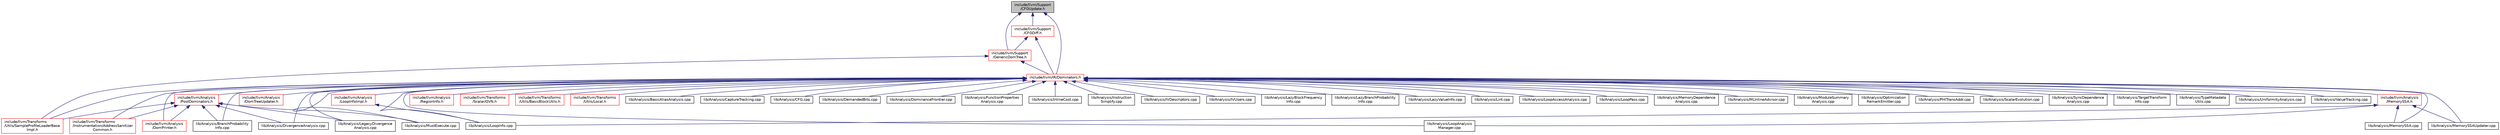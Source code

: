 digraph "include/llvm/Support/CFGUpdate.h"
{
 // LATEX_PDF_SIZE
  bgcolor="transparent";
  edge [fontname="Helvetica",fontsize="10",labelfontname="Helvetica",labelfontsize="10"];
  node [fontname="Helvetica",fontsize="10",shape=record];
  Node1 [label="include/llvm/Support\l/CFGUpdate.h",height=0.2,width=0.4,color="black", fillcolor="grey75", style="filled", fontcolor="black",tooltip=" "];
  Node1 -> Node2 [dir="back",color="midnightblue",fontsize="10",style="solid",fontname="Helvetica"];
  Node2 [label="include/llvm/IR/Dominators.h",height=0.2,width=0.4,color="red",URL="$Dominators_8h.html",tooltip=" "];
  Node2 -> Node3 [dir="back",color="midnightblue",fontsize="10",style="solid",fontname="Helvetica"];
  Node3 [label="include/llvm/Analysis\l/DomPrinter.h",height=0.2,width=0.4,color="red",URL="$DomPrinter_8h.html",tooltip=" "];
  Node2 -> Node7 [dir="back",color="midnightblue",fontsize="10",style="solid",fontname="Helvetica"];
  Node7 [label="include/llvm/Analysis\l/DomTreeUpdater.h",height=0.2,width=0.4,color="red",URL="$DomTreeUpdater_8h.html",tooltip=" "];
  Node2 -> Node67 [dir="back",color="midnightblue",fontsize="10",style="solid",fontname="Helvetica"];
  Node67 [label="include/llvm/Analysis\l/LoopInfoImpl.h",height=0.2,width=0.4,color="red",URL="$LoopInfoImpl_8h.html",tooltip=" "];
  Node67 -> Node68 [dir="back",color="midnightblue",fontsize="10",style="solid",fontname="Helvetica"];
  Node68 [label="lib/Analysis/LoopInfo.cpp",height=0.2,width=0.4,color="black",URL="$LoopInfo_8cpp.html",tooltip=" "];
  Node2 -> Node70 [dir="back",color="midnightblue",fontsize="10",style="solid",fontname="Helvetica"];
  Node70 [label="include/llvm/Analysis\l/MemorySSA.h",height=0.2,width=0.4,color="red",URL="$MemorySSA_8h.html",tooltip=" "];
  Node70 -> Node97 [dir="back",color="midnightblue",fontsize="10",style="solid",fontname="Helvetica"];
  Node97 [label="lib/Analysis/LoopAnalysis\lManager.cpp",height=0.2,width=0.4,color="black",URL="$LoopAnalysisManager_8cpp.html",tooltip=" "];
  Node70 -> Node68 [dir="back",color="midnightblue",fontsize="10",style="solid",fontname="Helvetica"];
  Node70 -> Node98 [dir="back",color="midnightblue",fontsize="10",style="solid",fontname="Helvetica"];
  Node98 [label="lib/Analysis/MemorySSA.cpp",height=0.2,width=0.4,color="black",URL="$MemorySSA_8cpp.html",tooltip=" "];
  Node70 -> Node75 [dir="back",color="midnightblue",fontsize="10",style="solid",fontname="Helvetica"];
  Node75 [label="lib/Analysis/MemorySSAUpdater.cpp",height=0.2,width=0.4,color="black",URL="$MemorySSAUpdater_8cpp.html",tooltip=" "];
  Node2 -> Node105 [dir="back",color="midnightblue",fontsize="10",style="solid",fontname="Helvetica"];
  Node105 [label="include/llvm/Analysis\l/PostDominators.h",height=0.2,width=0.4,color="red",URL="$PostDominators_8h.html",tooltip=" "];
  Node105 -> Node3 [dir="back",color="midnightblue",fontsize="10",style="solid",fontname="Helvetica"];
  Node105 -> Node120 [dir="back",color="midnightblue",fontsize="10",style="solid",fontname="Helvetica"];
  Node120 [label="include/llvm/Transforms\l/Instrumentation/AddressSanitizer\lCommon.h",height=0.2,width=0.4,color="red",URL="$AddressSanitizerCommon_8h.html",tooltip=" "];
  Node105 -> Node129 [dir="back",color="midnightblue",fontsize="10",style="solid",fontname="Helvetica"];
  Node129 [label="include/llvm/Transforms\l/Utils/SampleProfileLoaderBase\lImpl.h",height=0.2,width=0.4,color="red",URL="$SampleProfileLoaderBaseImpl_8h.html",tooltip=" "];
  Node105 -> Node132 [dir="back",color="midnightblue",fontsize="10",style="solid",fontname="Helvetica"];
  Node132 [label="lib/Analysis/BranchProbability\lInfo.cpp",height=0.2,width=0.4,color="black",URL="$BranchProbabilityInfo_8cpp.html",tooltip=" "];
  Node105 -> Node133 [dir="back",color="midnightblue",fontsize="10",style="solid",fontname="Helvetica"];
  Node133 [label="lib/Analysis/DivergenceAnalysis.cpp",height=0.2,width=0.4,color="black",URL="$DivergenceAnalysis_8cpp.html",tooltip=" "];
  Node105 -> Node107 [dir="back",color="midnightblue",fontsize="10",style="solid",fontname="Helvetica"];
  Node107 [label="lib/Analysis/LegacyDivergence\lAnalysis.cpp",height=0.2,width=0.4,color="black",URL="$LegacyDivergenceAnalysis_8cpp.html",tooltip=" "];
  Node105 -> Node134 [dir="back",color="midnightblue",fontsize="10",style="solid",fontname="Helvetica"];
  Node134 [label="lib/Analysis/MustExecute.cpp",height=0.2,width=0.4,color="black",URL="$MustExecute_8cpp.html",tooltip=" "];
  Node2 -> Node142 [dir="back",color="midnightblue",fontsize="10",style="solid",fontname="Helvetica"];
  Node142 [label="include/llvm/Analysis\l/RegionInfo.h",height=0.2,width=0.4,color="red",URL="$RegionInfo_8h.html",tooltip=" "];
  Node2 -> Node120 [dir="back",color="midnightblue",fontsize="10",style="solid",fontname="Helvetica"];
  Node2 -> Node150 [dir="back",color="midnightblue",fontsize="10",style="solid",fontname="Helvetica"];
  Node150 [label="include/llvm/Transforms\l/Scalar/GVN.h",height=0.2,width=0.4,color="red",URL="$GVN_8h.html",tooltip=" "];
  Node2 -> Node154 [dir="back",color="midnightblue",fontsize="10",style="solid",fontname="Helvetica"];
  Node154 [label="include/llvm/Transforms\l/Utils/BasicBlockUtils.h",height=0.2,width=0.4,color="red",URL="$BasicBlockUtils_8h.html",tooltip=" "];
  Node2 -> Node211 [dir="back",color="midnightblue",fontsize="10",style="solid",fontname="Helvetica"];
  Node211 [label="include/llvm/Transforms\l/Utils/Local.h",height=0.2,width=0.4,color="red",URL="$Transforms_2Utils_2Local_8h.html",tooltip=" "];
  Node2 -> Node129 [dir="back",color="midnightblue",fontsize="10",style="solid",fontname="Helvetica"];
  Node2 -> Node271 [dir="back",color="midnightblue",fontsize="10",style="solid",fontname="Helvetica"];
  Node271 [label="lib/Analysis/BasicAliasAnalysis.cpp",height=0.2,width=0.4,color="black",URL="$BasicAliasAnalysis_8cpp.html",tooltip=" "];
  Node2 -> Node132 [dir="back",color="midnightblue",fontsize="10",style="solid",fontname="Helvetica"];
  Node2 -> Node272 [dir="back",color="midnightblue",fontsize="10",style="solid",fontname="Helvetica"];
  Node272 [label="lib/Analysis/CaptureTracking.cpp",height=0.2,width=0.4,color="black",URL="$CaptureTracking_8cpp.html",tooltip=" "];
  Node2 -> Node273 [dir="back",color="midnightblue",fontsize="10",style="solid",fontname="Helvetica"];
  Node273 [label="lib/Analysis/CFG.cpp",height=0.2,width=0.4,color="black",URL="$CFG_8cpp.html",tooltip=" "];
  Node2 -> Node274 [dir="back",color="midnightblue",fontsize="10",style="solid",fontname="Helvetica"];
  Node274 [label="lib/Analysis/DemandedBits.cpp",height=0.2,width=0.4,color="black",URL="$DemandedBits_8cpp.html",tooltip=" "];
  Node2 -> Node133 [dir="back",color="midnightblue",fontsize="10",style="solid",fontname="Helvetica"];
  Node2 -> Node275 [dir="back",color="midnightblue",fontsize="10",style="solid",fontname="Helvetica"];
  Node275 [label="lib/Analysis/DominanceFrontier.cpp",height=0.2,width=0.4,color="black",URL="$DominanceFrontier_8cpp.html",tooltip=" "];
  Node2 -> Node276 [dir="back",color="midnightblue",fontsize="10",style="solid",fontname="Helvetica"];
  Node276 [label="lib/Analysis/FunctionProperties\lAnalysis.cpp",height=0.2,width=0.4,color="black",URL="$FunctionPropertiesAnalysis_8cpp.html",tooltip=" "];
  Node2 -> Node277 [dir="back",color="midnightblue",fontsize="10",style="solid",fontname="Helvetica"];
  Node277 [label="lib/Analysis/InlineCost.cpp",height=0.2,width=0.4,color="black",URL="$InlineCost_8cpp.html",tooltip=" "];
  Node2 -> Node278 [dir="back",color="midnightblue",fontsize="10",style="solid",fontname="Helvetica"];
  Node278 [label="lib/Analysis/Instruction\lSimplify.cpp",height=0.2,width=0.4,color="black",URL="$InstructionSimplify_8cpp.html",tooltip=" "];
  Node2 -> Node279 [dir="back",color="midnightblue",fontsize="10",style="solid",fontname="Helvetica"];
  Node279 [label="lib/Analysis/IVDescriptors.cpp",height=0.2,width=0.4,color="black",URL="$IVDescriptors_8cpp.html",tooltip=" "];
  Node2 -> Node280 [dir="back",color="midnightblue",fontsize="10",style="solid",fontname="Helvetica"];
  Node280 [label="lib/Analysis/IVUsers.cpp",height=0.2,width=0.4,color="black",URL="$IVUsers_8cpp.html",tooltip=" "];
  Node2 -> Node281 [dir="back",color="midnightblue",fontsize="10",style="solid",fontname="Helvetica"];
  Node281 [label="lib/Analysis/LazyBlockFrequency\lInfo.cpp",height=0.2,width=0.4,color="black",URL="$LazyBlockFrequencyInfo_8cpp.html",tooltip=" "];
  Node2 -> Node282 [dir="back",color="midnightblue",fontsize="10",style="solid",fontname="Helvetica"];
  Node282 [label="lib/Analysis/LazyBranchProbability\lInfo.cpp",height=0.2,width=0.4,color="black",URL="$LazyBranchProbabilityInfo_8cpp.html",tooltip=" "];
  Node2 -> Node283 [dir="back",color="midnightblue",fontsize="10",style="solid",fontname="Helvetica"];
  Node283 [label="lib/Analysis/LazyValueInfo.cpp",height=0.2,width=0.4,color="black",URL="$LazyValueInfo_8cpp.html",tooltip=" "];
  Node2 -> Node107 [dir="back",color="midnightblue",fontsize="10",style="solid",fontname="Helvetica"];
  Node2 -> Node284 [dir="back",color="midnightblue",fontsize="10",style="solid",fontname="Helvetica"];
  Node284 [label="lib/Analysis/Lint.cpp",height=0.2,width=0.4,color="black",URL="$Lint_8cpp.html",tooltip=" "];
  Node2 -> Node285 [dir="back",color="midnightblue",fontsize="10",style="solid",fontname="Helvetica"];
  Node285 [label="lib/Analysis/LoopAccessAnalysis.cpp",height=0.2,width=0.4,color="black",URL="$LoopAccessAnalysis_8cpp.html",tooltip=" "];
  Node2 -> Node97 [dir="back",color="midnightblue",fontsize="10",style="solid",fontname="Helvetica"];
  Node2 -> Node68 [dir="back",color="midnightblue",fontsize="10",style="solid",fontname="Helvetica"];
  Node2 -> Node286 [dir="back",color="midnightblue",fontsize="10",style="solid",fontname="Helvetica"];
  Node286 [label="lib/Analysis/LoopPass.cpp",height=0.2,width=0.4,color="black",URL="$LoopPass_8cpp.html",tooltip=" "];
  Node2 -> Node287 [dir="back",color="midnightblue",fontsize="10",style="solid",fontname="Helvetica"];
  Node287 [label="lib/Analysis/MemoryDependence\lAnalysis.cpp",height=0.2,width=0.4,color="black",URL="$MemoryDependenceAnalysis_8cpp.html",tooltip=" "];
  Node2 -> Node98 [dir="back",color="midnightblue",fontsize="10",style="solid",fontname="Helvetica"];
  Node2 -> Node75 [dir="back",color="midnightblue",fontsize="10",style="solid",fontname="Helvetica"];
  Node2 -> Node288 [dir="back",color="midnightblue",fontsize="10",style="solid",fontname="Helvetica"];
  Node288 [label="lib/Analysis/MLInlineAdvisor.cpp",height=0.2,width=0.4,color="black",URL="$MLInlineAdvisor_8cpp.html",tooltip=" "];
  Node2 -> Node289 [dir="back",color="midnightblue",fontsize="10",style="solid",fontname="Helvetica"];
  Node289 [label="lib/Analysis/ModuleSummary\lAnalysis.cpp",height=0.2,width=0.4,color="black",URL="$ModuleSummaryAnalysis_8cpp.html",tooltip=" "];
  Node2 -> Node134 [dir="back",color="midnightblue",fontsize="10",style="solid",fontname="Helvetica"];
  Node2 -> Node290 [dir="back",color="midnightblue",fontsize="10",style="solid",fontname="Helvetica"];
  Node290 [label="lib/Analysis/Optimization\lRemarkEmitter.cpp",height=0.2,width=0.4,color="black",URL="$OptimizationRemarkEmitter_8cpp.html",tooltip=" "];
  Node2 -> Node291 [dir="back",color="midnightblue",fontsize="10",style="solid",fontname="Helvetica"];
  Node291 [label="lib/Analysis/PHITransAddr.cpp",height=0.2,width=0.4,color="black",URL="$PHITransAddr_8cpp.html",tooltip=" "];
  Node2 -> Node292 [dir="back",color="midnightblue",fontsize="10",style="solid",fontname="Helvetica"];
  Node292 [label="lib/Analysis/ScalarEvolution.cpp",height=0.2,width=0.4,color="black",URL="$ScalarEvolution_8cpp.html",tooltip=" "];
  Node2 -> Node293 [dir="back",color="midnightblue",fontsize="10",style="solid",fontname="Helvetica"];
  Node293 [label="lib/Analysis/SyncDependence\lAnalysis.cpp",height=0.2,width=0.4,color="black",URL="$SyncDependenceAnalysis_8cpp.html",tooltip=" "];
  Node2 -> Node294 [dir="back",color="midnightblue",fontsize="10",style="solid",fontname="Helvetica"];
  Node294 [label="lib/Analysis/TargetTransform\lInfo.cpp",height=0.2,width=0.4,color="black",URL="$TargetTransformInfo_8cpp.html",tooltip=" "];
  Node2 -> Node295 [dir="back",color="midnightblue",fontsize="10",style="solid",fontname="Helvetica"];
  Node295 [label="lib/Analysis/TypeMetadata\lUtils.cpp",height=0.2,width=0.4,color="black",URL="$TypeMetadataUtils_8cpp.html",tooltip=" "];
  Node2 -> Node296 [dir="back",color="midnightblue",fontsize="10",style="solid",fontname="Helvetica"];
  Node296 [label="lib/Analysis/UniformityAnalysis.cpp",height=0.2,width=0.4,color="black",URL="$UniformityAnalysis_8cpp.html",tooltip=" "];
  Node2 -> Node297 [dir="back",color="midnightblue",fontsize="10",style="solid",fontname="Helvetica"];
  Node297 [label="lib/Analysis/ValueTracking.cpp",height=0.2,width=0.4,color="black",URL="$ValueTracking_8cpp.html",tooltip=" "];
  Node1 -> Node341 [dir="back",color="midnightblue",fontsize="10",style="solid",fontname="Helvetica"];
  Node341 [label="include/llvm/Support\l/CFGDiff.h",height=0.2,width=0.4,color="red",URL="$CFGDiff_8h.html",tooltip=" "];
  Node341 -> Node2 [dir="back",color="midnightblue",fontsize="10",style="solid",fontname="Helvetica"];
  Node341 -> Node343 [dir="back",color="midnightblue",fontsize="10",style="solid",fontname="Helvetica"];
  Node343 [label="include/llvm/Support\l/GenericDomTree.h",height=0.2,width=0.4,color="red",URL="$GenericDomTree_8h.html",tooltip=" "];
  Node343 -> Node2 [dir="back",color="midnightblue",fontsize="10",style="solid",fontname="Helvetica"];
  Node343 -> Node129 [dir="back",color="midnightblue",fontsize="10",style="solid",fontname="Helvetica"];
  Node1 -> Node343 [dir="back",color="midnightblue",fontsize="10",style="solid",fontname="Helvetica"];
}
